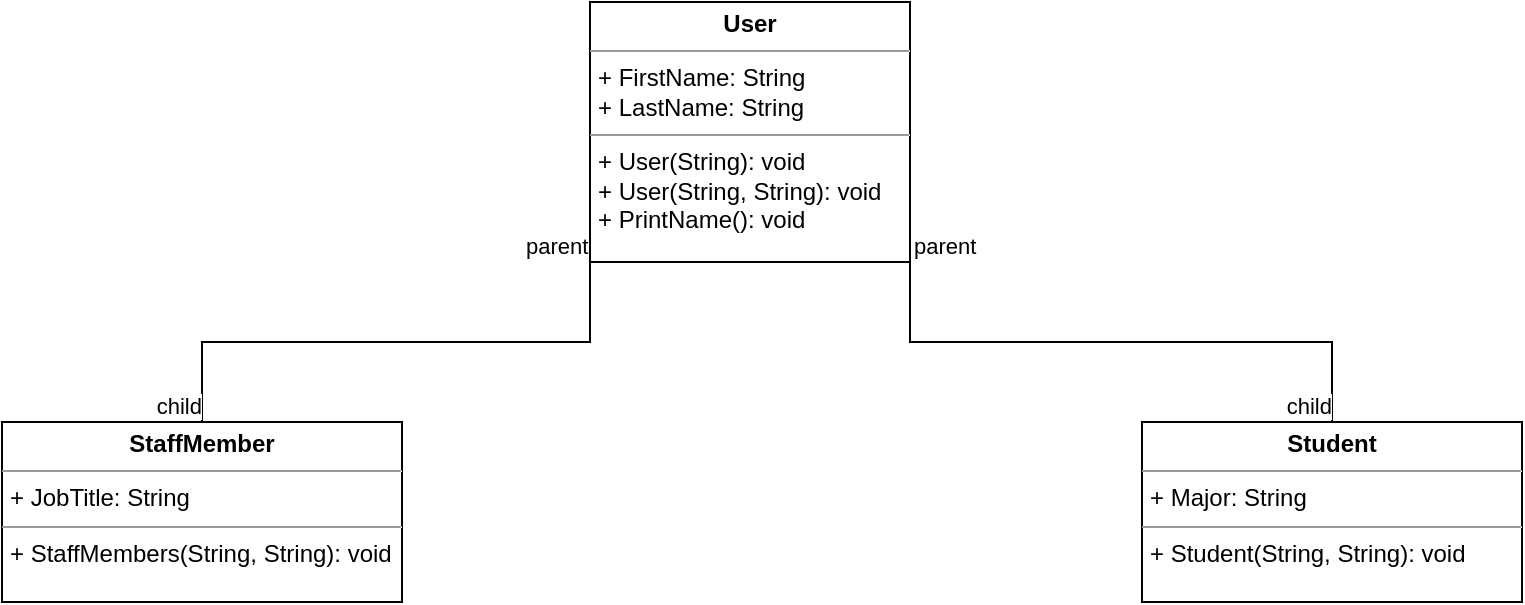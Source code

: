 <mxfile version="22.1.0" type="github">
  <diagram id="C5RBs43oDa-KdzZeNtuy" name="Page-1">
    <mxGraphModel dx="1395" dy="764" grid="1" gridSize="10" guides="1" tooltips="1" connect="1" arrows="1" fold="1" page="1" pageScale="1" pageWidth="827" pageHeight="1169" math="0" shadow="0">
      <root>
        <mxCell id="WIyWlLk6GJQsqaUBKTNV-0" />
        <mxCell id="WIyWlLk6GJQsqaUBKTNV-1" parent="WIyWlLk6GJQsqaUBKTNV-0" />
        <mxCell id="GGY5Mf6j1mozWVQxzVyA-4" value="&lt;p style=&quot;margin:0px;margin-top:4px;text-align:center;&quot;&gt;&lt;b&gt;User&lt;/b&gt;&lt;/p&gt;&lt;hr size=&quot;1&quot;&gt;&lt;p style=&quot;margin:0px;margin-left:4px;&quot;&gt;+ FirstName: String&lt;/p&gt;&lt;p style=&quot;margin:0px;margin-left:4px;&quot;&gt;+ LastName: String&lt;/p&gt;&lt;hr size=&quot;1&quot;&gt;&lt;p style=&quot;margin:0px;margin-left:4px;&quot;&gt;+ User(String): void&lt;/p&gt;&lt;p style=&quot;margin:0px;margin-left:4px;&quot;&gt;+ User(String, String): void&lt;/p&gt;&lt;p style=&quot;margin:0px;margin-left:4px;&quot;&gt;+ PrintName(): void&lt;/p&gt;&lt;p style=&quot;margin:0px;margin-left:4px;&quot;&gt;&lt;br&gt;&lt;/p&gt;" style="verticalAlign=top;align=left;overflow=fill;fontSize=12;fontFamily=Helvetica;html=1;whiteSpace=wrap;" vertex="1" parent="WIyWlLk6GJQsqaUBKTNV-1">
          <mxGeometry x="334" y="30" width="160" height="130" as="geometry" />
        </mxCell>
        <mxCell id="GGY5Mf6j1mozWVQxzVyA-6" value="&lt;p style=&quot;margin:0px;margin-top:4px;text-align:center;&quot;&gt;&lt;b&gt;Student&lt;/b&gt;&lt;/p&gt;&lt;hr size=&quot;1&quot;&gt;&lt;p style=&quot;margin:0px;margin-left:4px;&quot;&gt;+ Major: String&lt;/p&gt;&lt;hr size=&quot;1&quot;&gt;&lt;p style=&quot;margin:0px;margin-left:4px;&quot;&gt;+ Student(String, String): void&lt;/p&gt;" style="verticalAlign=top;align=left;overflow=fill;fontSize=12;fontFamily=Helvetica;html=1;whiteSpace=wrap;" vertex="1" parent="WIyWlLk6GJQsqaUBKTNV-1">
          <mxGeometry x="610" y="240" width="190" height="90" as="geometry" />
        </mxCell>
        <mxCell id="GGY5Mf6j1mozWVQxzVyA-9" value="" style="endArrow=none;html=1;edgeStyle=orthogonalEdgeStyle;rounded=0;exitX=1;exitY=1;exitDx=0;exitDy=0;entryX=0.5;entryY=0;entryDx=0;entryDy=0;" edge="1" parent="WIyWlLk6GJQsqaUBKTNV-1" source="GGY5Mf6j1mozWVQxzVyA-4" target="GGY5Mf6j1mozWVQxzVyA-6">
          <mxGeometry relative="1" as="geometry">
            <mxPoint x="180" y="390" as="sourcePoint" />
            <mxPoint x="340" y="390" as="targetPoint" />
          </mxGeometry>
        </mxCell>
        <mxCell id="GGY5Mf6j1mozWVQxzVyA-10" value="parent" style="edgeLabel;resizable=0;html=1;align=left;verticalAlign=bottom;" connectable="0" vertex="1" parent="GGY5Mf6j1mozWVQxzVyA-9">
          <mxGeometry x="-1" relative="1" as="geometry" />
        </mxCell>
        <mxCell id="GGY5Mf6j1mozWVQxzVyA-11" value="child" style="edgeLabel;resizable=0;html=1;align=right;verticalAlign=bottom;" connectable="0" vertex="1" parent="GGY5Mf6j1mozWVQxzVyA-9">
          <mxGeometry x="1" relative="1" as="geometry" />
        </mxCell>
        <mxCell id="GGY5Mf6j1mozWVQxzVyA-12" value="&lt;p style=&quot;margin:0px;margin-top:4px;text-align:center;&quot;&gt;&lt;b&gt;StaffMember&lt;/b&gt;&lt;/p&gt;&lt;hr size=&quot;1&quot;&gt;&lt;p style=&quot;margin:0px;margin-left:4px;&quot;&gt;+ JobTitle: String&lt;/p&gt;&lt;hr size=&quot;1&quot;&gt;&lt;p style=&quot;margin:0px;margin-left:4px;&quot;&gt;+ StaffMembers(String, String): void&lt;/p&gt;" style="verticalAlign=top;align=left;overflow=fill;fontSize=12;fontFamily=Helvetica;html=1;whiteSpace=wrap;" vertex="1" parent="WIyWlLk6GJQsqaUBKTNV-1">
          <mxGeometry x="40" y="240" width="200" height="90" as="geometry" />
        </mxCell>
        <mxCell id="GGY5Mf6j1mozWVQxzVyA-13" value="" style="endArrow=none;html=1;edgeStyle=orthogonalEdgeStyle;rounded=0;exitX=0;exitY=1;exitDx=0;exitDy=0;entryX=0.5;entryY=0;entryDx=0;entryDy=0;" edge="1" parent="WIyWlLk6GJQsqaUBKTNV-1" source="GGY5Mf6j1mozWVQxzVyA-4" target="GGY5Mf6j1mozWVQxzVyA-12">
          <mxGeometry relative="1" as="geometry">
            <mxPoint x="180" y="390" as="sourcePoint" />
            <mxPoint x="340" y="390" as="targetPoint" />
          </mxGeometry>
        </mxCell>
        <mxCell id="GGY5Mf6j1mozWVQxzVyA-14" value="parent" style="edgeLabel;resizable=0;html=1;align=left;verticalAlign=bottom;" connectable="0" vertex="1" parent="GGY5Mf6j1mozWVQxzVyA-13">
          <mxGeometry x="-1" relative="1" as="geometry">
            <mxPoint x="-34" as="offset" />
          </mxGeometry>
        </mxCell>
        <mxCell id="GGY5Mf6j1mozWVQxzVyA-15" value="child" style="edgeLabel;resizable=0;html=1;align=right;verticalAlign=bottom;" connectable="0" vertex="1" parent="GGY5Mf6j1mozWVQxzVyA-13">
          <mxGeometry x="1" relative="1" as="geometry" />
        </mxCell>
      </root>
    </mxGraphModel>
  </diagram>
</mxfile>
